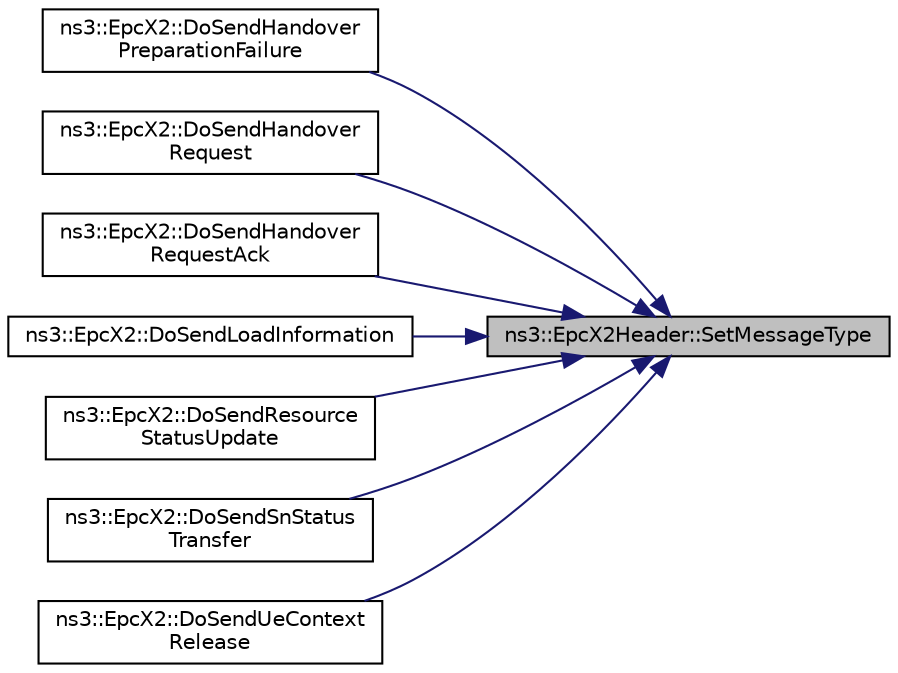 digraph "ns3::EpcX2Header::SetMessageType"
{
 // LATEX_PDF_SIZE
  edge [fontname="Helvetica",fontsize="10",labelfontname="Helvetica",labelfontsize="10"];
  node [fontname="Helvetica",fontsize="10",shape=record];
  rankdir="RL";
  Node1 [label="ns3::EpcX2Header::SetMessageType",height=0.2,width=0.4,color="black", fillcolor="grey75", style="filled", fontcolor="black",tooltip="Set message type function."];
  Node1 -> Node2 [dir="back",color="midnightblue",fontsize="10",style="solid",fontname="Helvetica"];
  Node2 [label="ns3::EpcX2::DoSendHandover\lPreparationFailure",height=0.2,width=0.4,color="black", fillcolor="white", style="filled",URL="$classns3_1_1_epc_x2.html#a6b426becb1b31625fc2aada18d825d70",tooltip="Send handover preparation failure function."];
  Node1 -> Node3 [dir="back",color="midnightblue",fontsize="10",style="solid",fontname="Helvetica"];
  Node3 [label="ns3::EpcX2::DoSendHandover\lRequest",height=0.2,width=0.4,color="black", fillcolor="white", style="filled",URL="$classns3_1_1_epc_x2.html#a8008ce25fcdf78a02d7945768ae3084b",tooltip="Send handover request function."];
  Node1 -> Node4 [dir="back",color="midnightblue",fontsize="10",style="solid",fontname="Helvetica"];
  Node4 [label="ns3::EpcX2::DoSendHandover\lRequestAck",height=0.2,width=0.4,color="black", fillcolor="white", style="filled",URL="$classns3_1_1_epc_x2.html#a0c10744b59810accae456d5e7a5ebf3b",tooltip="Send handover request ack function."];
  Node1 -> Node5 [dir="back",color="midnightblue",fontsize="10",style="solid",fontname="Helvetica"];
  Node5 [label="ns3::EpcX2::DoSendLoadInformation",height=0.2,width=0.4,color="black", fillcolor="white", style="filled",URL="$classns3_1_1_epc_x2.html#aa6e72c1fe568b09e0527de001ac33d8e",tooltip="Send load information function."];
  Node1 -> Node6 [dir="back",color="midnightblue",fontsize="10",style="solid",fontname="Helvetica"];
  Node6 [label="ns3::EpcX2::DoSendResource\lStatusUpdate",height=0.2,width=0.4,color="black", fillcolor="white", style="filled",URL="$classns3_1_1_epc_x2.html#a556c1c456108f8e1dff65289073d9b55",tooltip="Send resource status update function."];
  Node1 -> Node7 [dir="back",color="midnightblue",fontsize="10",style="solid",fontname="Helvetica"];
  Node7 [label="ns3::EpcX2::DoSendSnStatus\lTransfer",height=0.2,width=0.4,color="black", fillcolor="white", style="filled",URL="$classns3_1_1_epc_x2.html#adab34a68d321212ad653935239fedd4e",tooltip="Send SN status transfer function."];
  Node1 -> Node8 [dir="back",color="midnightblue",fontsize="10",style="solid",fontname="Helvetica"];
  Node8 [label="ns3::EpcX2::DoSendUeContext\lRelease",height=0.2,width=0.4,color="black", fillcolor="white", style="filled",URL="$classns3_1_1_epc_x2.html#a21fd33c24044a655a707fc0b68961fef",tooltip="Send UE context release function."];
}
